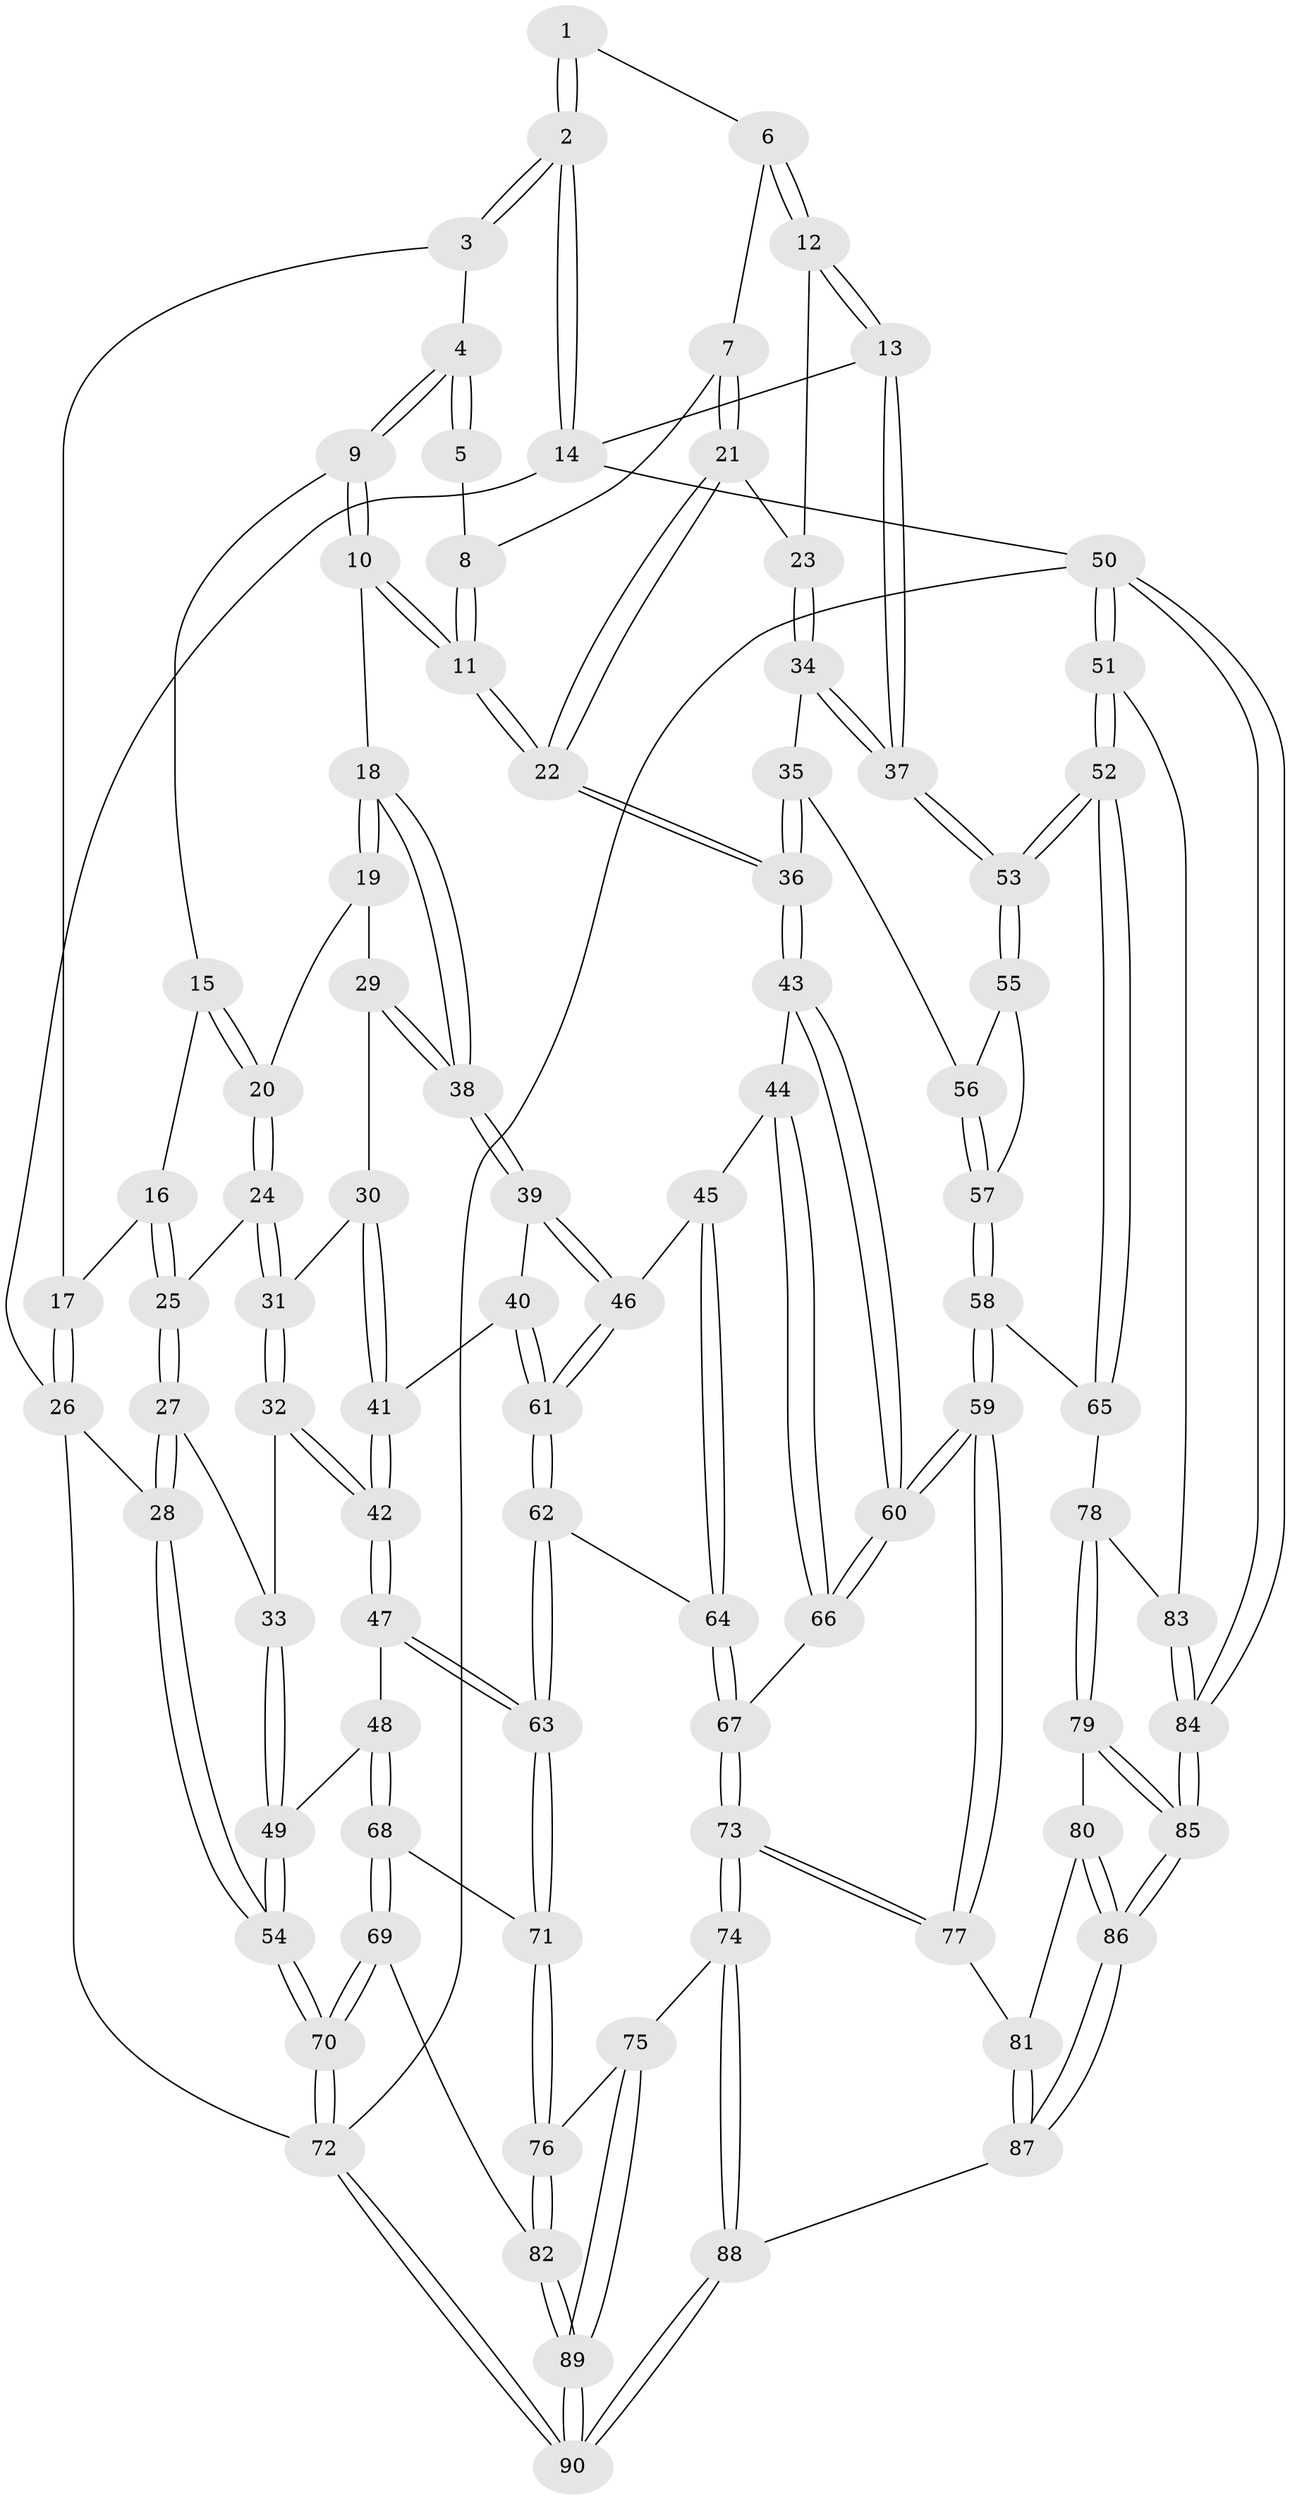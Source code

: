 // coarse degree distribution, {2: 0.14285714285714285, 3: 0.5892857142857143, 5: 0.125, 4: 0.14285714285714285}
// Generated by graph-tools (version 1.1) at 2025/54/03/04/25 22:54:23]
// undirected, 90 vertices, 222 edges
graph export_dot {
  node [color=gray90,style=filled];
  1 [pos="+0.7852518468849959+0.044979373111408205"];
  2 [pos="+1+0"];
  3 [pos="+0.47343397199684+0"];
  4 [pos="+0.5040152105525482+0.04192512512349266"];
  5 [pos="+0.7383856160990769+0.0844100261156507"];
  6 [pos="+0.809681166628492+0.1792203393663556"];
  7 [pos="+0.7700037176079904+0.19158774904804662"];
  8 [pos="+0.7332265136273909+0.11919422297178205"];
  9 [pos="+0.497439351452225+0.06843256034119341"];
  10 [pos="+0.565676405229849+0.28121906148426395"];
  11 [pos="+0.5765246271400538+0.2859992012159598"];
  12 [pos="+0.9141501868559155+0.15637378419810075"];
  13 [pos="+1+0"];
  14 [pos="+1+0"];
  15 [pos="+0.3927265746738818+0.12127858834468441"];
  16 [pos="+0.03533735979895727+0"];
  17 [pos="+0+0"];
  18 [pos="+0.5346393445656469+0.2959450258650067"];
  19 [pos="+0.3359356602816264+0.21993861906667642"];
  20 [pos="+0.3119135324507211+0.19671935821155906"];
  21 [pos="+0.7682817348689621+0.258049519310783"];
  22 [pos="+0.5878291462679006+0.2953412595799195"];
  23 [pos="+0.7795032634220106+0.26387329334142345"];
  24 [pos="+0.2381794706827812+0.20876186317130663"];
  25 [pos="+0.13587818545318964+0.12716037069746866"];
  26 [pos="+0+0"];
  27 [pos="+0.028379972665417558+0.3884809598908387"];
  28 [pos="+0+0.4376399184184633"];
  29 [pos="+0.3793160927956355+0.33622741185954697"];
  30 [pos="+0.3326200733478041+0.34617225118743405"];
  31 [pos="+0.23944157245570086+0.31881663347670425"];
  32 [pos="+0.23670272479395135+0.3232670773898986"];
  33 [pos="+0.10720637862623922+0.4084933999696112"];
  34 [pos="+0.8260888908727683+0.3154006793790167"];
  35 [pos="+0.7860238361736339+0.43895906996151957"];
  36 [pos="+0.6844323710585146+0.490614353428182"];
  37 [pos="+1+0.22146394874887468"];
  38 [pos="+0.4561990364925397+0.3557673373388208"];
  39 [pos="+0.44947459448586896+0.3776203646070008"];
  40 [pos="+0.35412217764605436+0.4800282305215083"];
  41 [pos="+0.3221101816402348+0.4841881653562417"];
  42 [pos="+0.2969312196321471+0.49494404177202017"];
  43 [pos="+0.6840078605432444+0.49225868230666103"];
  44 [pos="+0.6201824292189099+0.5138906754994539"];
  45 [pos="+0.5273938720555176+0.5192216430956992"];
  46 [pos="+0.49556384874419507+0.5090300061607307"];
  47 [pos="+0.2428075044052933+0.5511483124668517"];
  48 [pos="+0.2410813838499303+0.5517184394547552"];
  49 [pos="+0.1989261471286899+0.526958679781465"];
  50 [pos="+1+1"];
  51 [pos="+1+0.8836706413141063"];
  52 [pos="+1+0.6650506674253465"];
  53 [pos="+1+0.27990910484027853"];
  54 [pos="+0+0.6750640600893287"];
  55 [pos="+1+0.3389931538972716"];
  56 [pos="+0.8231381090128266+0.4452392224680122"];
  57 [pos="+0.9164253989735364+0.5328297342300842"];
  58 [pos="+0.9082498278054664+0.611193570982413"];
  59 [pos="+0.755907124667068+0.6758270853923586"];
  60 [pos="+0.7433760171333004+0.6561135661286919"];
  61 [pos="+0.43055532194111573+0.5340462345474585"];
  62 [pos="+0.4165163615876901+0.6531949496721765"];
  63 [pos="+0.40849915590691693+0.6560486874424517"];
  64 [pos="+0.4697779682749594+0.6634733433905858"];
  65 [pos="+1+0.6572006944952542"];
  66 [pos="+0.5137325240933519+0.6700928200852883"];
  67 [pos="+0.49803706144569526+0.6785607379393077"];
  68 [pos="+0.178445189249726+0.7435159217649823"];
  69 [pos="+0.07998313398647293+0.8669308860655534"];
  70 [pos="+0+1"];
  71 [pos="+0.37540670680089344+0.7097187533072363"];
  72 [pos="+0+1"];
  73 [pos="+0.5481400330580697+0.8266523329554087"];
  74 [pos="+0.5101705243485813+0.8791288661993937"];
  75 [pos="+0.41310352516780946+0.8607192485900741"];
  76 [pos="+0.4039747044159712+0.8582569992753196"];
  77 [pos="+0.754679830253513+0.7552866003422976"];
  78 [pos="+0.8648012262858619+0.8028423414439531"];
  79 [pos="+0.8620648501069443+0.8024646023275261"];
  80 [pos="+0.8162818893798244+0.7928484009347269"];
  81 [pos="+0.7611015658525742+0.7642169946137701"];
  82 [pos="+0.3426945327777438+0.8753270180723417"];
  83 [pos="+0.8984444661736884+0.8196978365788415"];
  84 [pos="+1+1"];
  85 [pos="+1+1"];
  86 [pos="+0.9348991479245764+1"];
  87 [pos="+0.6771415238584659+1"];
  88 [pos="+0.598660708298455+1"];
  89 [pos="+0.36493263717428864+1"];
  90 [pos="+0.3695632291910393+1"];
  1 -- 2;
  1 -- 2;
  1 -- 6;
  2 -- 3;
  2 -- 3;
  2 -- 14;
  2 -- 14;
  3 -- 4;
  3 -- 17;
  4 -- 5;
  4 -- 5;
  4 -- 9;
  4 -- 9;
  5 -- 8;
  6 -- 7;
  6 -- 12;
  6 -- 12;
  7 -- 8;
  7 -- 21;
  7 -- 21;
  8 -- 11;
  8 -- 11;
  9 -- 10;
  9 -- 10;
  9 -- 15;
  10 -- 11;
  10 -- 11;
  10 -- 18;
  11 -- 22;
  11 -- 22;
  12 -- 13;
  12 -- 13;
  12 -- 23;
  13 -- 14;
  13 -- 37;
  13 -- 37;
  14 -- 26;
  14 -- 50;
  15 -- 16;
  15 -- 20;
  15 -- 20;
  16 -- 17;
  16 -- 25;
  16 -- 25;
  17 -- 26;
  17 -- 26;
  18 -- 19;
  18 -- 19;
  18 -- 38;
  18 -- 38;
  19 -- 20;
  19 -- 29;
  20 -- 24;
  20 -- 24;
  21 -- 22;
  21 -- 22;
  21 -- 23;
  22 -- 36;
  22 -- 36;
  23 -- 34;
  23 -- 34;
  24 -- 25;
  24 -- 31;
  24 -- 31;
  25 -- 27;
  25 -- 27;
  26 -- 28;
  26 -- 72;
  27 -- 28;
  27 -- 28;
  27 -- 33;
  28 -- 54;
  28 -- 54;
  29 -- 30;
  29 -- 38;
  29 -- 38;
  30 -- 31;
  30 -- 41;
  30 -- 41;
  31 -- 32;
  31 -- 32;
  32 -- 33;
  32 -- 42;
  32 -- 42;
  33 -- 49;
  33 -- 49;
  34 -- 35;
  34 -- 37;
  34 -- 37;
  35 -- 36;
  35 -- 36;
  35 -- 56;
  36 -- 43;
  36 -- 43;
  37 -- 53;
  37 -- 53;
  38 -- 39;
  38 -- 39;
  39 -- 40;
  39 -- 46;
  39 -- 46;
  40 -- 41;
  40 -- 61;
  40 -- 61;
  41 -- 42;
  41 -- 42;
  42 -- 47;
  42 -- 47;
  43 -- 44;
  43 -- 60;
  43 -- 60;
  44 -- 45;
  44 -- 66;
  44 -- 66;
  45 -- 46;
  45 -- 64;
  45 -- 64;
  46 -- 61;
  46 -- 61;
  47 -- 48;
  47 -- 63;
  47 -- 63;
  48 -- 49;
  48 -- 68;
  48 -- 68;
  49 -- 54;
  49 -- 54;
  50 -- 51;
  50 -- 51;
  50 -- 84;
  50 -- 84;
  50 -- 72;
  51 -- 52;
  51 -- 52;
  51 -- 83;
  52 -- 53;
  52 -- 53;
  52 -- 65;
  52 -- 65;
  53 -- 55;
  53 -- 55;
  54 -- 70;
  54 -- 70;
  55 -- 56;
  55 -- 57;
  56 -- 57;
  56 -- 57;
  57 -- 58;
  57 -- 58;
  58 -- 59;
  58 -- 59;
  58 -- 65;
  59 -- 60;
  59 -- 60;
  59 -- 77;
  59 -- 77;
  60 -- 66;
  60 -- 66;
  61 -- 62;
  61 -- 62;
  62 -- 63;
  62 -- 63;
  62 -- 64;
  63 -- 71;
  63 -- 71;
  64 -- 67;
  64 -- 67;
  65 -- 78;
  66 -- 67;
  67 -- 73;
  67 -- 73;
  68 -- 69;
  68 -- 69;
  68 -- 71;
  69 -- 70;
  69 -- 70;
  69 -- 82;
  70 -- 72;
  70 -- 72;
  71 -- 76;
  71 -- 76;
  72 -- 90;
  72 -- 90;
  73 -- 74;
  73 -- 74;
  73 -- 77;
  73 -- 77;
  74 -- 75;
  74 -- 88;
  74 -- 88;
  75 -- 76;
  75 -- 89;
  75 -- 89;
  76 -- 82;
  76 -- 82;
  77 -- 81;
  78 -- 79;
  78 -- 79;
  78 -- 83;
  79 -- 80;
  79 -- 85;
  79 -- 85;
  80 -- 81;
  80 -- 86;
  80 -- 86;
  81 -- 87;
  81 -- 87;
  82 -- 89;
  82 -- 89;
  83 -- 84;
  83 -- 84;
  84 -- 85;
  84 -- 85;
  85 -- 86;
  85 -- 86;
  86 -- 87;
  86 -- 87;
  87 -- 88;
  88 -- 90;
  88 -- 90;
  89 -- 90;
  89 -- 90;
}
